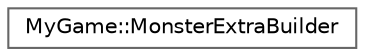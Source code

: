 digraph "Graphical Class Hierarchy"
{
 // LATEX_PDF_SIZE
  bgcolor="transparent";
  edge [fontname=Helvetica,fontsize=10,labelfontname=Helvetica,labelfontsize=10];
  node [fontname=Helvetica,fontsize=10,shape=box,height=0.2,width=0.4];
  rankdir="LR";
  Node0 [id="Node000000",label="MyGame::MonsterExtraBuilder",height=0.2,width=0.4,color="grey40", fillcolor="white", style="filled",URL="$structMyGame_1_1MonsterExtraBuilder.html",tooltip=" "];
}

